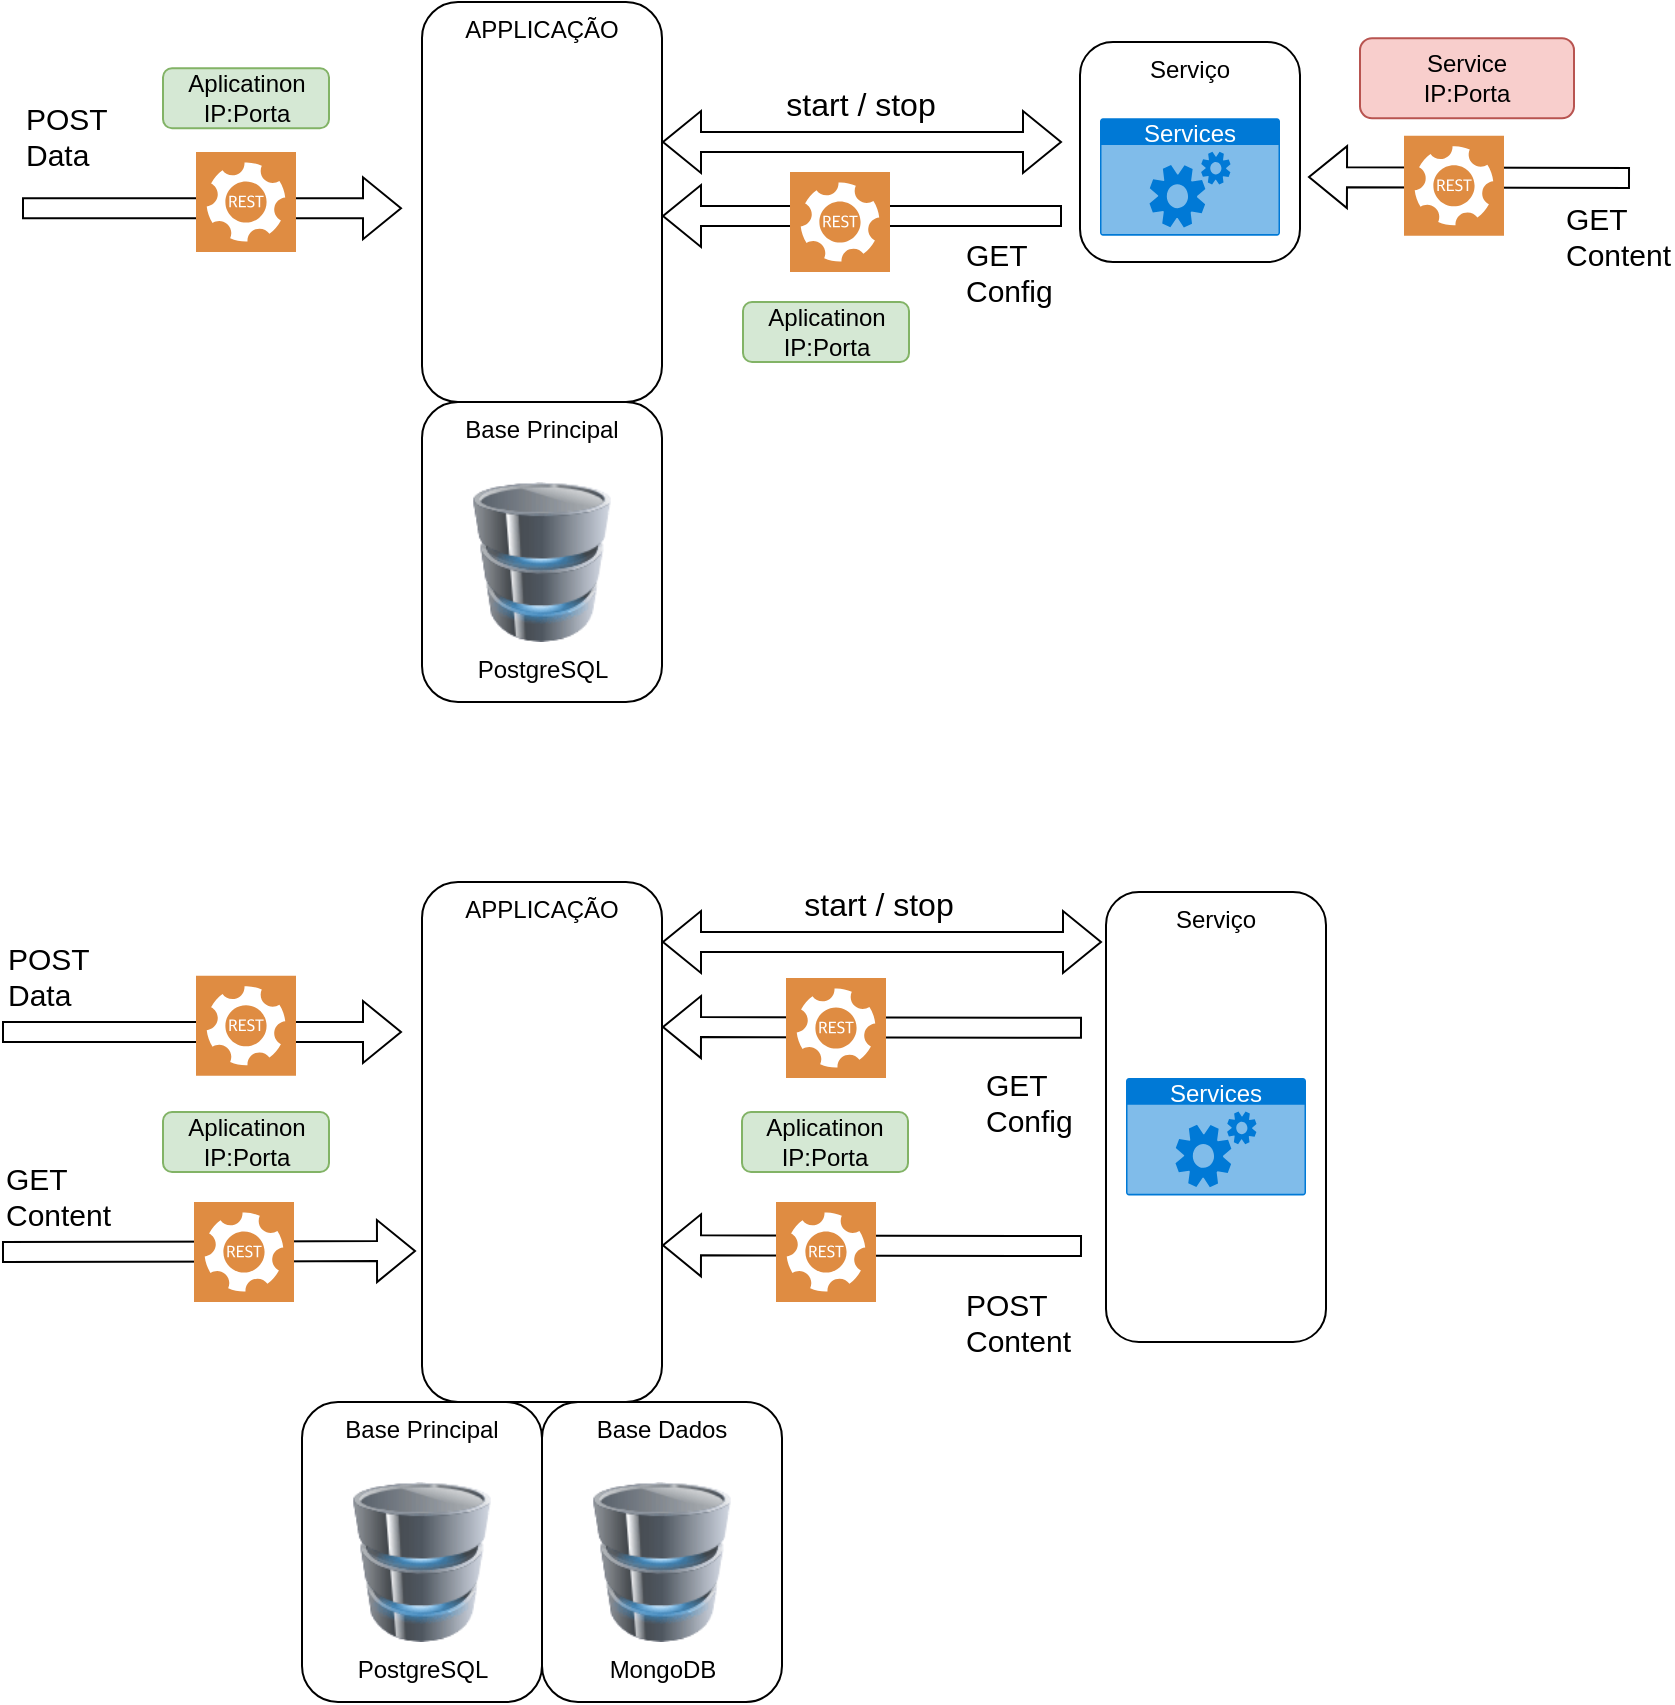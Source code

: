 <mxfile version="22.1.17" type="github" pages="2">
  <diagram name="Page-1" id="b33cb84f-bf7a-9ccf-f142-242d16432e5d">
    <mxGraphModel dx="994" dy="541" grid="1" gridSize="10" guides="1" tooltips="1" connect="1" arrows="1" fold="1" page="1" pageScale="1.5" pageWidth="1169" pageHeight="826" background="none" math="0" shadow="0">
      <root>
        <mxCell id="0" style=";html=1;" />
        <mxCell id="1" style=";html=1;" parent="0" />
        <mxCell id="yGwYDanE8HtUP1_G_n0Y-5" value="APPLICAÇÃO" style="rounded=1;whiteSpace=wrap;html=1;fillColor=none;align=center;horizontal=1;verticalAlign=top;" parent="1" vertex="1">
          <mxGeometry x="330" y="120" width="120" height="200" as="geometry" />
        </mxCell>
        <mxCell id="xzJKQIv7L2bxFtSu1d8E-39" value="APPLICAÇÃO" style="rounded=1;whiteSpace=wrap;html=1;fillColor=none;align=center;horizontal=1;verticalAlign=top;" parent="1" vertex="1">
          <mxGeometry x="330" y="560" width="120" height="260" as="geometry" />
        </mxCell>
        <mxCell id="xzJKQIv7L2bxFtSu1d8E-93" value="Serviço" style="rounded=1;whiteSpace=wrap;html=1;fillColor=none;align=center;horizontal=1;verticalAlign=top;" parent="1" vertex="1">
          <mxGeometry x="672" y="565" width="110" height="225" as="geometry" />
        </mxCell>
        <mxCell id="yGwYDanE8HtUP1_G_n0Y-1" value="PostgreSQL" style="image;html=1;image=img/lib/clip_art/computers/Database_128x128.png" parent="1" vertex="1">
          <mxGeometry x="350" y="360" width="80" height="80" as="geometry" />
        </mxCell>
        <mxCell id="yGwYDanE8HtUP1_G_n0Y-3" value="Base Principal" style="rounded=1;whiteSpace=wrap;html=1;fillColor=none;align=center;horizontal=1;verticalAlign=top;" parent="1" vertex="1">
          <mxGeometry x="330" y="320" width="120" height="150" as="geometry" />
        </mxCell>
        <mxCell id="yGwYDanE8HtUP1_G_n0Y-4" value="" style="shape=image;html=1;verticalAlign=top;verticalLabelPosition=bottom;labelBackgroundColor=#ffffff;imageAspect=0;aspect=fixed;image=https://cdn2.iconfinder.com/data/icons/boxicons-logos/24/bxl-django-128.png" parent="1" vertex="1">
          <mxGeometry x="345" y="185" width="85" height="85" as="geometry" />
        </mxCell>
        <mxCell id="yGwYDanE8HtUP1_G_n0Y-6" value="Services" style="html=1;whiteSpace=wrap;strokeColor=none;fillColor=#0079D6;labelPosition=center;verticalLabelPosition=middle;verticalAlign=top;align=center;fontSize=12;outlineConnect=0;spacingTop=-6;fontColor=#FFFFFF;sketch=0;shape=mxgraph.sitemap.services;" parent="1" vertex="1">
          <mxGeometry x="669" y="178.13" width="90" height="58.75" as="geometry" />
        </mxCell>
        <mxCell id="xzJKQIv7L2bxFtSu1d8E-22" value="" style="shape=flexArrow;endArrow=classic;startArrow=classic;html=1;rounded=0;" parent="1" edge="1">
          <mxGeometry width="100" height="100" relative="1" as="geometry">
            <mxPoint x="450" y="190" as="sourcePoint" />
            <mxPoint x="650" y="190" as="targetPoint" />
          </mxGeometry>
        </mxCell>
        <mxCell id="xzJKQIv7L2bxFtSu1d8E-23" value="start / stop" style="edgeLabel;html=1;align=center;verticalAlign=middle;resizable=0;points=[];fontSize=16;" parent="xzJKQIv7L2bxFtSu1d8E-22" vertex="1" connectable="0">
          <mxGeometry x="-0.016" y="-2" relative="1" as="geometry">
            <mxPoint y="-21" as="offset" />
          </mxGeometry>
        </mxCell>
        <mxCell id="xzJKQIv7L2bxFtSu1d8E-36" value="PostgreSQL" style="image;html=1;image=img/lib/clip_art/computers/Database_128x128.png" parent="1" vertex="1">
          <mxGeometry x="290" y="860" width="80" height="80" as="geometry" />
        </mxCell>
        <mxCell id="xzJKQIv7L2bxFtSu1d8E-37" value="Base Principal" style="rounded=1;whiteSpace=wrap;html=1;fillColor=none;align=center;horizontal=1;verticalAlign=top;" parent="1" vertex="1">
          <mxGeometry x="270" y="820" width="120" height="150" as="geometry" />
        </mxCell>
        <mxCell id="xzJKQIv7L2bxFtSu1d8E-38" value="" style="shape=image;html=1;verticalAlign=top;verticalLabelPosition=bottom;labelBackgroundColor=#ffffff;imageAspect=0;aspect=fixed;image=https://cdn2.iconfinder.com/data/icons/boxicons-logos/24/bxl-django-128.png" parent="1" vertex="1">
          <mxGeometry x="345" y="647.5" width="85" height="85" as="geometry" />
        </mxCell>
        <mxCell id="xzJKQIv7L2bxFtSu1d8E-56" value="" style="shape=flexArrow;endArrow=classic;html=1;rounded=0;" parent="1" edge="1">
          <mxGeometry width="50" height="50" relative="1" as="geometry">
            <mxPoint x="130" y="223.13" as="sourcePoint" />
            <mxPoint x="320" y="223.13" as="targetPoint" />
          </mxGeometry>
        </mxCell>
        <mxCell id="xzJKQIv7L2bxFtSu1d8E-57" value="POST &lt;br&gt;Data" style="edgeLabel;html=1;align=left;verticalAlign=middle;resizable=0;points=[];fontSize=15;" parent="xzJKQIv7L2bxFtSu1d8E-56" vertex="1" connectable="0">
          <mxGeometry x="-0.556" y="7" relative="1" as="geometry">
            <mxPoint x="-42" y="-29" as="offset" />
          </mxGeometry>
        </mxCell>
        <mxCell id="xzJKQIv7L2bxFtSu1d8E-58" value="" style="sketch=0;pointerEvents=1;shadow=0;dashed=0;html=1;strokeColor=none;fillColor=#DF8C42;labelPosition=center;verticalLabelPosition=bottom;verticalAlign=top;align=center;outlineConnect=0;shape=mxgraph.veeam2.restful_api;" parent="1" vertex="1">
          <mxGeometry x="217" y="195" width="50" height="50" as="geometry" />
        </mxCell>
        <mxCell id="xzJKQIv7L2bxFtSu1d8E-61" value="" style="shape=flexArrow;endArrow=classic;html=1;rounded=0;" parent="1" edge="1">
          <mxGeometry width="50" height="50" relative="1" as="geometry">
            <mxPoint x="934" y="208" as="sourcePoint" />
            <mxPoint x="773" y="207.51" as="targetPoint" />
          </mxGeometry>
        </mxCell>
        <mxCell id="xzJKQIv7L2bxFtSu1d8E-62" value="GET &lt;br&gt;Content" style="edgeLabel;html=1;align=left;verticalAlign=middle;resizable=0;points=[];fontSize=15;" parent="xzJKQIv7L2bxFtSu1d8E-61" vertex="1" connectable="0">
          <mxGeometry x="-0.556" y="7" relative="1" as="geometry">
            <mxPoint x="2" y="22" as="offset" />
          </mxGeometry>
        </mxCell>
        <mxCell id="xzJKQIv7L2bxFtSu1d8E-63" value="" style="sketch=0;pointerEvents=1;shadow=0;dashed=0;html=1;strokeColor=none;fillColor=#DF8C42;labelPosition=center;verticalLabelPosition=bottom;verticalAlign=top;align=center;outlineConnect=0;shape=mxgraph.veeam2.restful_api;" parent="1" vertex="1">
          <mxGeometry x="821" y="186.88" width="50" height="50" as="geometry" />
        </mxCell>
        <mxCell id="xzJKQIv7L2bxFtSu1d8E-67" value="MongoDB" style="image;html=1;image=img/lib/clip_art/computers/Database_128x128.png" parent="1" vertex="1">
          <mxGeometry x="410" y="860" width="80" height="80" as="geometry" />
        </mxCell>
        <mxCell id="xzJKQIv7L2bxFtSu1d8E-68" value="Base Dados" style="rounded=1;whiteSpace=wrap;html=1;fillColor=none;align=center;horizontal=1;verticalAlign=top;" parent="1" vertex="1">
          <mxGeometry x="390" y="820" width="120" height="150" as="geometry" />
        </mxCell>
        <mxCell id="xzJKQIv7L2bxFtSu1d8E-70" value="Service&lt;br&gt;IP:Porta" style="rounded=1;whiteSpace=wrap;html=1;fillColor=#f8cecc;strokeColor=#b85450;" parent="1" vertex="1">
          <mxGeometry x="799" y="138.13" width="107" height="40" as="geometry" />
        </mxCell>
        <mxCell id="xzJKQIv7L2bxFtSu1d8E-75" value="Services" style="html=1;whiteSpace=wrap;strokeColor=none;fillColor=#0079D6;labelPosition=center;verticalLabelPosition=middle;verticalAlign=top;align=center;fontSize=12;outlineConnect=0;spacingTop=-6;fontColor=#FFFFFF;sketch=0;shape=mxgraph.sitemap.services;" parent="1" vertex="1">
          <mxGeometry x="682" y="658" width="90" height="58.75" as="geometry" />
        </mxCell>
        <mxCell id="xzJKQIv7L2bxFtSu1d8E-76" value="" style="shape=flexArrow;endArrow=classic;startArrow=classic;html=1;rounded=0;" parent="1" edge="1">
          <mxGeometry width="100" height="100" relative="1" as="geometry">
            <mxPoint x="450" y="590" as="sourcePoint" />
            <mxPoint x="670" y="590" as="targetPoint" />
          </mxGeometry>
        </mxCell>
        <mxCell id="xzJKQIv7L2bxFtSu1d8E-77" value="start / stop" style="edgeLabel;html=1;align=center;verticalAlign=middle;resizable=0;points=[];fontSize=16;" parent="xzJKQIv7L2bxFtSu1d8E-76" vertex="1" connectable="0">
          <mxGeometry x="-0.016" y="-2" relative="1" as="geometry">
            <mxPoint y="-21" as="offset" />
          </mxGeometry>
        </mxCell>
        <mxCell id="xzJKQIv7L2bxFtSu1d8E-81" value="" style="shape=flexArrow;endArrow=classic;html=1;rounded=0;" parent="1" edge="1">
          <mxGeometry width="50" height="50" relative="1" as="geometry">
            <mxPoint x="660" y="742" as="sourcePoint" />
            <mxPoint x="450" y="741.63" as="targetPoint" />
          </mxGeometry>
        </mxCell>
        <mxCell id="xzJKQIv7L2bxFtSu1d8E-82" value="POST &lt;br&gt;Content" style="edgeLabel;html=1;align=left;verticalAlign=middle;resizable=0;points=[];fontSize=15;" parent="xzJKQIv7L2bxFtSu1d8E-81" vertex="1" connectable="0">
          <mxGeometry x="-0.556" y="7" relative="1" as="geometry">
            <mxPoint x="-13" y="31" as="offset" />
          </mxGeometry>
        </mxCell>
        <mxCell id="xzJKQIv7L2bxFtSu1d8E-83" value="" style="sketch=0;pointerEvents=1;shadow=0;dashed=0;html=1;strokeColor=none;fillColor=#DF8C42;labelPosition=center;verticalLabelPosition=bottom;verticalAlign=top;align=center;outlineConnect=0;shape=mxgraph.veeam2.restful_api;" parent="1" vertex="1">
          <mxGeometry x="507" y="720" width="50" height="50" as="geometry" />
        </mxCell>
        <mxCell id="xzJKQIv7L2bxFtSu1d8E-85" value="Aplicatinon&lt;br&gt;IP:Porta" style="rounded=1;whiteSpace=wrap;html=1;fillColor=#d5e8d4;strokeColor=#82b366;" parent="1" vertex="1">
          <mxGeometry x="490" y="675" width="83" height="30" as="geometry" />
        </mxCell>
        <mxCell id="xzJKQIv7L2bxFtSu1d8E-88" value="Aplicatinon&lt;br&gt;IP:Porta" style="rounded=1;whiteSpace=wrap;html=1;fillColor=#d5e8d4;strokeColor=#82b366;" parent="1" vertex="1">
          <mxGeometry x="490.5" y="270" width="83" height="30" as="geometry" />
        </mxCell>
        <mxCell id="xzJKQIv7L2bxFtSu1d8E-89" value="Aplicatinon&lt;br&gt;IP:Porta" style="rounded=1;whiteSpace=wrap;html=1;fillColor=#d5e8d4;strokeColor=#82b366;" parent="1" vertex="1">
          <mxGeometry x="200.5" y="153.13" width="83" height="30" as="geometry" />
        </mxCell>
        <mxCell id="xzJKQIv7L2bxFtSu1d8E-92" value="Serviço" style="rounded=1;whiteSpace=wrap;html=1;fillColor=none;align=center;horizontal=1;verticalAlign=top;" parent="1" vertex="1">
          <mxGeometry x="659" y="140" width="110" height="110" as="geometry" />
        </mxCell>
        <mxCell id="xzJKQIv7L2bxFtSu1d8E-94" value="" style="shape=flexArrow;endArrow=classic;html=1;rounded=0;" parent="1" edge="1">
          <mxGeometry width="50" height="50" relative="1" as="geometry">
            <mxPoint x="120" y="635" as="sourcePoint" />
            <mxPoint x="320" y="635" as="targetPoint" />
          </mxGeometry>
        </mxCell>
        <mxCell id="xzJKQIv7L2bxFtSu1d8E-95" value="POST &lt;br&gt;Data" style="edgeLabel;html=1;align=left;verticalAlign=middle;resizable=0;points=[];fontSize=15;" parent="xzJKQIv7L2bxFtSu1d8E-94" vertex="1" connectable="0">
          <mxGeometry x="-0.556" y="7" relative="1" as="geometry">
            <mxPoint x="-44" y="-21" as="offset" />
          </mxGeometry>
        </mxCell>
        <mxCell id="xzJKQIv7L2bxFtSu1d8E-96" value="" style="sketch=0;pointerEvents=1;shadow=0;dashed=0;html=1;strokeColor=none;fillColor=#DF8C42;labelPosition=center;verticalLabelPosition=bottom;verticalAlign=top;align=center;outlineConnect=0;shape=mxgraph.veeam2.restful_api;" parent="1" vertex="1">
          <mxGeometry x="217" y="606.87" width="50" height="50" as="geometry" />
        </mxCell>
        <mxCell id="xzJKQIv7L2bxFtSu1d8E-97" value="Aplicatinon&lt;br&gt;IP:Porta" style="rounded=1;whiteSpace=wrap;html=1;fillColor=#d5e8d4;strokeColor=#82b366;" parent="1" vertex="1">
          <mxGeometry x="200.5" y="675" width="83" height="30" as="geometry" />
        </mxCell>
        <mxCell id="xzJKQIv7L2bxFtSu1d8E-101" value="" style="shape=flexArrow;endArrow=classic;html=1;rounded=0;" parent="1" edge="1">
          <mxGeometry width="50" height="50" relative="1" as="geometry">
            <mxPoint x="120" y="745" as="sourcePoint" />
            <mxPoint x="327" y="744.5" as="targetPoint" />
          </mxGeometry>
        </mxCell>
        <mxCell id="xzJKQIv7L2bxFtSu1d8E-102" value="GET &lt;br&gt;Content" style="edgeLabel;html=1;align=left;verticalAlign=middle;resizable=0;points=[];fontSize=15;" parent="xzJKQIv7L2bxFtSu1d8E-101" vertex="1" connectable="0">
          <mxGeometry x="-0.556" y="7" relative="1" as="geometry">
            <mxPoint x="-46" y="-21" as="offset" />
          </mxGeometry>
        </mxCell>
        <mxCell id="xzJKQIv7L2bxFtSu1d8E-103" value="" style="sketch=0;pointerEvents=1;shadow=0;dashed=0;html=1;strokeColor=none;fillColor=#DF8C42;labelPosition=center;verticalLabelPosition=bottom;verticalAlign=top;align=center;outlineConnect=0;shape=mxgraph.veeam2.restful_api;" parent="1" vertex="1">
          <mxGeometry x="216" y="720" width="50" height="50" as="geometry" />
        </mxCell>
        <mxCell id="SGWjNGokAmZoyOxIgbMm-1" value="" style="shape=flexArrow;endArrow=classic;html=1;rounded=0;" parent="1" edge="1">
          <mxGeometry width="50" height="50" relative="1" as="geometry">
            <mxPoint x="660" y="632.87" as="sourcePoint" />
            <mxPoint x="450" y="632.5" as="targetPoint" />
          </mxGeometry>
        </mxCell>
        <mxCell id="SGWjNGokAmZoyOxIgbMm-2" value="GET &lt;br&gt;Config" style="edgeLabel;html=1;align=left;verticalAlign=middle;resizable=0;points=[];fontSize=15;" parent="SGWjNGokAmZoyOxIgbMm-1" vertex="1" connectable="0">
          <mxGeometry x="-0.556" y="7" relative="1" as="geometry">
            <mxPoint x="-3" y="30" as="offset" />
          </mxGeometry>
        </mxCell>
        <mxCell id="xzJKQIv7L2bxFtSu1d8E-80" value="" style="sketch=0;pointerEvents=1;shadow=0;dashed=0;html=1;strokeColor=none;fillColor=#DF8C42;labelPosition=center;verticalLabelPosition=bottom;verticalAlign=top;align=center;outlineConnect=0;shape=mxgraph.veeam2.restful_api;" parent="1" vertex="1">
          <mxGeometry x="512" y="608" width="50" height="50" as="geometry" />
        </mxCell>
        <mxCell id="SGWjNGokAmZoyOxIgbMm-8" value="" style="shape=flexArrow;endArrow=classic;html=1;rounded=0;" parent="1" edge="1">
          <mxGeometry width="50" height="50" relative="1" as="geometry">
            <mxPoint x="650" y="227" as="sourcePoint" />
            <mxPoint x="450" y="227" as="targetPoint" />
          </mxGeometry>
        </mxCell>
        <mxCell id="SGWjNGokAmZoyOxIgbMm-9" value="GET &lt;br&gt;Config" style="edgeLabel;html=1;align=left;verticalAlign=middle;resizable=0;points=[];fontSize=15;" parent="SGWjNGokAmZoyOxIgbMm-8" vertex="1" connectable="0">
          <mxGeometry x="-0.556" y="7" relative="1" as="geometry">
            <mxPoint x="-6" y="21" as="offset" />
          </mxGeometry>
        </mxCell>
        <mxCell id="SGWjNGokAmZoyOxIgbMm-10" value="" style="sketch=0;pointerEvents=1;shadow=0;dashed=0;html=1;strokeColor=none;fillColor=#DF8C42;labelPosition=center;verticalLabelPosition=bottom;verticalAlign=top;align=center;outlineConnect=0;shape=mxgraph.veeam2.restful_api;" parent="1" vertex="1">
          <mxGeometry x="514" y="205" width="50" height="50" as="geometry" />
        </mxCell>
      </root>
    </mxGraphModel>
  </diagram>
  <diagram id="8Pc_DQWhnyvOTGQ72I4i" name="Página-2">
    <mxGraphModel dx="2485" dy="2522" grid="1" gridSize="10" guides="1" tooltips="1" connect="1" arrows="1" fold="1" page="1" pageScale="1" pageWidth="827" pageHeight="1169" math="0" shadow="0">
      <root>
        <mxCell id="0" />
        <mxCell id="1" parent="0" />
        <mxCell id="p83qJGNsZK0hGPDMXD8O-3" value="Base Principal&lt;br&gt;Tenants" style="rounded=1;whiteSpace=wrap;html=1;fillColor=none;align=center;horizontal=1;verticalAlign=top;" parent="1" vertex="1">
          <mxGeometry x="300" y="80" width="114" height="640" as="geometry" />
        </mxCell>
        <mxCell id="p83qJGNsZK0hGPDMXD8O-1" value="APPLICAÇÃO&lt;br&gt;&lt;br&gt;&lt;br&gt;MULTI TENANTS" style="rounded=1;whiteSpace=wrap;html=1;fillColor=none;align=center;horizontal=1;verticalAlign=top;" parent="1" vertex="1">
          <mxGeometry x="179" y="80" width="120" height="190" as="geometry" />
        </mxCell>
        <mxCell id="p83qJGNsZK0hGPDMXD8O-2" value="PostgreSQL" style="image;html=1;image=img/lib/clip_art/computers/Database_128x128.png" parent="1" vertex="1">
          <mxGeometry x="317" y="150" width="80" height="80" as="geometry" />
        </mxCell>
        <mxCell id="p83qJGNsZK0hGPDMXD8O-4" value="" style="shape=image;html=1;verticalAlign=top;verticalLabelPosition=bottom;labelBackgroundColor=#ffffff;imageAspect=0;aspect=fixed;image=https://cdn2.iconfinder.com/data/icons/boxicons-logos/24/bxl-django-128.png" parent="1" vertex="1">
          <mxGeometry x="196.5" y="160" width="85" height="85" as="geometry" />
        </mxCell>
        <mxCell id="p83qJGNsZK0hGPDMXD8O-13" value="APPLICAÇÃO&lt;br&gt;ON PREMISSE&lt;br&gt;&lt;br&gt;MULTI DATABASE" style="rounded=1;whiteSpace=wrap;html=1;fillColor=none;align=center;horizontal=1;verticalAlign=top;" parent="1" vertex="1">
          <mxGeometry x="600" y="80" width="120" height="280" as="geometry" />
        </mxCell>
        <mxCell id="p83qJGNsZK0hGPDMXD8O-15" value="" style="shape=image;html=1;verticalAlign=top;verticalLabelPosition=bottom;labelBackgroundColor=#ffffff;imageAspect=0;aspect=fixed;image=https://cdn2.iconfinder.com/data/icons/boxicons-logos/24/bxl-django-128.png" parent="1" vertex="1">
          <mxGeometry x="615" y="190" width="85" height="85" as="geometry" />
        </mxCell>
        <mxCell id="p83qJGNsZK0hGPDMXD8O-24" value="Base &lt;br&gt;On Premisse" style="rounded=1;whiteSpace=wrap;html=1;fillColor=none;align=center;horizontal=1;verticalAlign=top;" parent="1" vertex="1">
          <mxGeometry x="480" y="80" width="120" height="200" as="geometry" />
        </mxCell>
        <mxCell id="p83qJGNsZK0hGPDMXD8O-25" value="PostgreSQL" style="image;html=1;image=img/lib/clip_art/computers/Database_128x128.png" parent="1" vertex="1">
          <mxGeometry x="500" y="150" width="80" height="80" as="geometry" />
        </mxCell>
        <mxCell id="p83qJGNsZK0hGPDMXD8O-30" value="Base Principal&lt;br&gt;Tenant" style="rounded=1;whiteSpace=wrap;html=1;fillColor=none;align=center;horizontal=1;verticalAlign=top;" parent="1" vertex="1">
          <mxGeometry x="320" y="280" width="280" height="80" as="geometry" />
        </mxCell>
        <mxCell id="p83qJGNsZK0hGPDMXD8O-31" value="APPLICAÇÃO&lt;br&gt;ON PREMISSE&lt;br&gt;&lt;br&gt;MULTI DATABASE" style="rounded=1;whiteSpace=wrap;html=1;fillColor=none;align=center;horizontal=1;verticalAlign=top;" parent="1" vertex="1">
          <mxGeometry x="600" y="400" width="120" height="280" as="geometry" />
        </mxCell>
        <mxCell id="p83qJGNsZK0hGPDMXD8O-32" value="" style="shape=image;html=1;verticalAlign=top;verticalLabelPosition=bottom;labelBackgroundColor=#ffffff;imageAspect=0;aspect=fixed;image=https://cdn2.iconfinder.com/data/icons/boxicons-logos/24/bxl-django-128.png" parent="1" vertex="1">
          <mxGeometry x="615" y="510" width="85" height="85" as="geometry" />
        </mxCell>
        <mxCell id="p83qJGNsZK0hGPDMXD8O-33" value="Base &lt;br&gt;On Premisse" style="rounded=1;whiteSpace=wrap;html=1;fillColor=none;align=center;horizontal=1;verticalAlign=top;" parent="1" vertex="1">
          <mxGeometry x="480" y="400" width="120" height="200" as="geometry" />
        </mxCell>
        <mxCell id="p83qJGNsZK0hGPDMXD8O-34" value="PostgreSQL" style="image;html=1;image=img/lib/clip_art/computers/Database_128x128.png" parent="1" vertex="1">
          <mxGeometry x="500" y="480" width="80" height="80" as="geometry" />
        </mxCell>
        <mxCell id="p83qJGNsZK0hGPDMXD8O-36" value="Base Principal&lt;br&gt;Tenant" style="rounded=1;whiteSpace=wrap;html=1;fillColor=none;align=center;horizontal=1;verticalAlign=top;" parent="1" vertex="1">
          <mxGeometry x="320" y="600" width="280" height="80" as="geometry" />
        </mxCell>
        <mxCell id="x5e042wy6W8hICx6VRVr-1" value="Base Principal&lt;br&gt;Não Relacional" style="rounded=1;whiteSpace=wrap;html=1;fillColor=none;align=center;horizontal=1;verticalAlign=top;" parent="1" vertex="1">
          <mxGeometry x="1210" y="397.5" width="114" height="215" as="geometry" />
        </mxCell>
        <mxCell id="-KXHAGrwII6q6PSc9we4-7" style="edgeStyle=orthogonalEdgeStyle;rounded=0;orthogonalLoop=1;jettySize=auto;html=1;entryX=1;entryY=0.5;entryDx=0;entryDy=0;" edge="1" parent="1" source="x5e042wy6W8hICx6VRVr-2" target="x5e042wy6W8hICx6VRVr-1">
          <mxGeometry relative="1" as="geometry" />
        </mxCell>
        <mxCell id="x5e042wy6W8hICx6VRVr-2" value="APPLICAÇÃO&lt;br&gt;&lt;br&gt;&lt;br&gt;MULTI TENANTS&lt;br&gt;MULTI DATABASE" style="rounded=1;whiteSpace=wrap;html=1;fillColor=none;align=center;horizontal=1;verticalAlign=top;" parent="1" vertex="1">
          <mxGeometry x="1463" y="280" width="120" height="207.5" as="geometry" />
        </mxCell>
        <mxCell id="x5e042wy6W8hICx6VRVr-3" value="Dados&lt;br&gt;Relatórios&lt;br&gt;Log" style="image;html=1;image=img/lib/clip_art/computers/Database_128x128.png" parent="1" vertex="1">
          <mxGeometry x="1227" y="467.5" width="80" height="80" as="geometry" />
        </mxCell>
        <mxCell id="x5e042wy6W8hICx6VRVr-4" value="" style="shape=image;html=1;verticalAlign=top;verticalLabelPosition=bottom;labelBackgroundColor=#ffffff;imageAspect=0;aspect=fixed;image=https://cdn2.iconfinder.com/data/icons/boxicons-logos/24/bxl-django-128.png" parent="1" vertex="1">
          <mxGeometry x="1473" y="372.5" width="85" height="85" as="geometry" />
        </mxCell>
        <mxCell id="x5e042wy6W8hICx6VRVr-5" value="APPLICAÇÃO&lt;br&gt;ON PREMISSE&lt;br&gt;&lt;br&gt;" style="rounded=1;whiteSpace=wrap;html=1;fillColor=none;align=center;horizontal=1;verticalAlign=top;" parent="1" vertex="1">
          <mxGeometry x="2531.09" y="108.75" width="120" height="200" as="geometry" />
        </mxCell>
        <mxCell id="x5e042wy6W8hICx6VRVr-6" value="" style="shape=image;html=1;verticalAlign=top;verticalLabelPosition=bottom;labelBackgroundColor=#ffffff;imageAspect=0;aspect=fixed;image=https://cdn2.iconfinder.com/data/icons/boxicons-logos/24/bxl-django-128.png" parent="1" vertex="1">
          <mxGeometry x="2546.09" y="188.75" width="85" height="85" as="geometry" />
        </mxCell>
        <mxCell id="x5e042wy6W8hICx6VRVr-7" value="Base &lt;br&gt;On Premisse" style="rounded=1;whiteSpace=wrap;html=1;fillColor=none;align=center;horizontal=1;verticalAlign=top;" parent="1" vertex="1">
          <mxGeometry x="2651.09" y="108.75" width="120" height="200" as="geometry" />
        </mxCell>
        <mxCell id="x5e042wy6W8hICx6VRVr-8" value="PostgreSQL" style="image;html=1;image=img/lib/clip_art/computers/Database_128x128.png" parent="1" vertex="1">
          <mxGeometry x="2680" y="190" width="71.09" height="68.75" as="geometry" />
        </mxCell>
        <mxCell id="0EedL_bM8xkzpOnzYHcL-71" style="edgeStyle=orthogonalEdgeStyle;rounded=0;orthogonalLoop=1;jettySize=auto;html=1;exitX=0.5;exitY=1;exitDx=0;exitDy=0;entryX=0.5;entryY=0;entryDx=0;entryDy=0;" edge="1" parent="1" source="x5e042wy6W8hICx6VRVr-10" target="0EedL_bM8xkzpOnzYHcL-41">
          <mxGeometry relative="1" as="geometry" />
        </mxCell>
        <mxCell id="x5e042wy6W8hICx6VRVr-10" value="APPLICAÇÃO&lt;br&gt;ON PREMISSE&lt;br&gt;" style="rounded=1;whiteSpace=wrap;html=1;fillColor=none;align=center;horizontal=1;verticalAlign=top;" parent="1" vertex="1">
          <mxGeometry x="2554.13" y="575" width="120" height="200" as="geometry" />
        </mxCell>
        <mxCell id="x5e042wy6W8hICx6VRVr-11" value="" style="shape=image;html=1;verticalAlign=top;verticalLabelPosition=bottom;labelBackgroundColor=#ffffff;imageAspect=0;aspect=fixed;image=https://cdn2.iconfinder.com/data/icons/boxicons-logos/24/bxl-django-128.png" parent="1" vertex="1">
          <mxGeometry x="2569.13" y="665" width="85" height="85" as="geometry" />
        </mxCell>
        <mxCell id="x5e042wy6W8hICx6VRVr-12" value="Base &lt;br&gt;On Premisse" style="rounded=1;whiteSpace=wrap;html=1;fillColor=none;align=center;horizontal=1;verticalAlign=top;" parent="1" vertex="1">
          <mxGeometry x="2674.13" y="575" width="120" height="200" as="geometry" />
        </mxCell>
        <mxCell id="x5e042wy6W8hICx6VRVr-13" value="PostgreSQL" style="image;html=1;image=img/lib/clip_art/computers/Database_128x128.png" parent="1" vertex="1">
          <mxGeometry x="2694.13" y="655" width="80" height="80" as="geometry" />
        </mxCell>
        <mxCell id="0EedL_bM8xkzpOnzYHcL-108" style="edgeStyle=orthogonalEdgeStyle;rounded=0;orthogonalLoop=1;jettySize=auto;html=1;entryX=1;entryY=0.5;entryDx=0;entryDy=0;" edge="1" parent="1" source="x5e042wy6W8hICx6VRVr-15" target="x5e042wy6W8hICx6VRVr-2">
          <mxGeometry relative="1" as="geometry" />
        </mxCell>
        <mxCell id="x5e042wy6W8hICx6VRVr-15" value="" style="aspect=fixed;sketch=0;html=1;dashed=0;whitespace=wrap;fillColor=#2875E2;strokeColor=#ffffff;points=[[0.005,0.63,0],[0.1,0.2,0],[0.9,0.2,0],[0.5,0,0],[0.995,0.63,0],[0.72,0.99,0],[0.5,1,0],[0.28,0.99,0]];shape=mxgraph.kubernetes.icon2;kubernetesLabel=1;prIcon=api" parent="1" vertex="1">
          <mxGeometry x="2125.56" y="198.75" width="114.58" height="110" as="geometry" />
        </mxCell>
        <mxCell id="0EedL_bM8xkzpOnzYHcL-64" style="edgeStyle=orthogonalEdgeStyle;rounded=0;orthogonalLoop=1;jettySize=auto;html=1;entryX=1;entryY=0.5;entryDx=0;entryDy=0;" edge="1" parent="1" source="x5e042wy6W8hICx6VRVr-16" target="x5e042wy6W8hICx6VRVr-2">
          <mxGeometry relative="1" as="geometry" />
        </mxCell>
        <mxCell id="x5e042wy6W8hICx6VRVr-16" value="" style="aspect=fixed;sketch=0;html=1;dashed=0;whitespace=wrap;fillColor=#2875E2;strokeColor=#ffffff;points=[[0.005,0.63,0],[0.1,0.2,0],[0.9,0.2,0],[0.5,0,0],[0.995,0.63,0],[0.72,0.99,0],[0.5,1,0],[0.28,0.99,0]];shape=mxgraph.kubernetes.icon2;kubernetesLabel=1;prIcon=api;direction=east;" parent="1" vertex="1">
          <mxGeometry x="2132.37" y="454.26" width="105.7" height="101.48" as="geometry" />
        </mxCell>
        <mxCell id="x5e042wy6W8hICx6VRVr-31" value="Base Principal&lt;br&gt;Relacional &lt;br&gt;Multi Tenant Core" style="rounded=1;whiteSpace=wrap;html=1;fillColor=none;align=center;horizontal=1;verticalAlign=top;" parent="1" vertex="1">
          <mxGeometry x="1210" y="130" width="114" height="215" as="geometry" />
        </mxCell>
        <mxCell id="x5e042wy6W8hICx6VRVr-32" value="PostgreSQL" style="image;html=1;image=img/lib/clip_art/computers/Database_128x128.png" parent="1" vertex="1">
          <mxGeometry x="1227" y="197.5" width="76" height="82.5" as="geometry" />
        </mxCell>
        <mxCell id="x5e042wy6W8hICx6VRVr-33" value="Manager&amp;nbsp; [App Core]" style="text;html=1;align=center;verticalAlign=middle;resizable=0;points=[];autosize=1;strokeColor=none;fillColor=none;fontStyle=1" parent="1" vertex="1">
          <mxGeometry x="1453" y="217.5" width="140" height="30" as="geometry" />
        </mxCell>
        <mxCell id="x5e042wy6W8hICx6VRVr-34" value="&lt;b&gt;Shared Apps&lt;br&gt;&lt;/b&gt;-&amp;nbsp;&lt;br&gt;- Modbus&lt;br&gt;- Balance&lt;br&gt;- rest_framework" style="text;html=1;align=left;verticalAlign=middle;resizable=0;points=[];autosize=1;strokeColor=none;fillColor=none;" parent="1" vertex="1">
          <mxGeometry x="1453" y="612.5" width="110" height="90" as="geometry" />
        </mxCell>
        <mxCell id="-KXHAGrwII6q6PSc9we4-1" value="APPLICAÇÃO&lt;br&gt;&lt;br&gt;&lt;br&gt;TCP IP" style="rounded=1;whiteSpace=wrap;html=1;fillColor=none;align=center;horizontal=1;verticalAlign=top;" vertex="1" parent="1">
          <mxGeometry x="1227" y="800" width="120" height="105" as="geometry" />
        </mxCell>
        <mxCell id="-KXHAGrwII6q6PSc9we4-6" style="edgeStyle=orthogonalEdgeStyle;rounded=0;orthogonalLoop=1;jettySize=auto;html=1;entryX=1.033;entryY=0.613;entryDx=0;entryDy=0;entryPerimeter=0;" edge="1" parent="1" source="x5e042wy6W8hICx6VRVr-2" target="x5e042wy6W8hICx6VRVr-31">
          <mxGeometry relative="1" as="geometry">
            <Array as="points">
              <mxPoint x="1394" y="384" />
              <mxPoint x="1394" y="240" />
              <mxPoint x="1328" y="240" />
            </Array>
          </mxGeometry>
        </mxCell>
        <mxCell id="-KXHAGrwII6q6PSc9we4-9" value="APPLICAÇÃO&lt;br&gt;&lt;br&gt;&lt;br&gt;MODBUS" style="rounded=1;whiteSpace=wrap;html=1;fillColor=none;align=center;horizontal=1;verticalAlign=top;" vertex="1" parent="1">
          <mxGeometry x="1227" y="960" width="120" height="105" as="geometry" />
        </mxCell>
        <mxCell id="-KXHAGrwII6q6PSc9we4-13" value="APPLICAÇÃO&lt;br&gt;&lt;br&gt;&lt;br&gt;CAMERA" style="rounded=1;whiteSpace=wrap;html=1;fillColor=none;align=center;horizontal=1;verticalAlign=top;" vertex="1" parent="1">
          <mxGeometry x="1437" y="800" width="110" height="105" as="geometry" />
        </mxCell>
        <mxCell id="0EedL_bM8xkzpOnzYHcL-8" value="User" style="whiteSpace=wrap;html=1;aspect=fixed;" vertex="1" parent="1">
          <mxGeometry x="1937" y="960" width="261" height="261" as="geometry" />
        </mxCell>
        <mxCell id="0EedL_bM8xkzpOnzYHcL-12" value="APPLICAÇÃO&lt;br&gt;&lt;br&gt;&lt;br&gt;BALANÇA" style="rounded=1;whiteSpace=wrap;html=1;fillColor=none;align=center;horizontal=1;verticalAlign=top;" vertex="1" parent="1">
          <mxGeometry x="1437" y="960" width="110" height="105" as="geometry" />
        </mxCell>
        <mxCell id="0EedL_bM8xkzpOnzYHcL-22" style="edgeStyle=orthogonalEdgeStyle;rounded=0;orthogonalLoop=1;jettySize=auto;html=1;exitX=1;exitY=0.5;exitDx=0;exitDy=0;entryX=0;entryY=0.5;entryDx=0;entryDy=0;" edge="1" parent="1" target="x5e042wy6W8hICx6VRVr-31">
          <mxGeometry relative="1" as="geometry">
            <mxPoint x="1070" y="370" as="sourcePoint" />
          </mxGeometry>
        </mxCell>
        <mxCell id="0EedL_bM8xkzpOnzYHcL-23" style="edgeStyle=orthogonalEdgeStyle;rounded=0;orthogonalLoop=1;jettySize=auto;html=1;exitX=1;exitY=0.5;exitDx=0;exitDy=0;entryX=0;entryY=0.5;entryDx=0;entryDy=0;" edge="1" parent="1" target="x5e042wy6W8hICx6VRVr-1">
          <mxGeometry relative="1" as="geometry">
            <mxPoint x="1070" y="370" as="sourcePoint" />
          </mxGeometry>
        </mxCell>
        <mxCell id="0EedL_bM8xkzpOnzYHcL-27" value="Servidor SASS" style="whiteSpace=wrap;html=1;aspect=fixed;" vertex="1" parent="1">
          <mxGeometry x="900" y="288.75" width="168.75" height="168.75" as="geometry" />
        </mxCell>
        <mxCell id="0EedL_bM8xkzpOnzYHcL-70" style="edgeStyle=orthogonalEdgeStyle;rounded=0;orthogonalLoop=1;jettySize=auto;html=1;entryX=0.5;entryY=1;entryDx=0;entryDy=0;" edge="1" parent="1" source="0EedL_bM8xkzpOnzYHcL-41" target="x5e042wy6W8hICx6VRVr-10">
          <mxGeometry relative="1" as="geometry" />
        </mxCell>
        <mxCell id="0EedL_bM8xkzpOnzYHcL-41" value="User" style="whiteSpace=wrap;html=1;aspect=fixed;" vertex="1" parent="1">
          <mxGeometry x="2491.2" y="889.57" width="245.87" height="245.87" as="geometry" />
        </mxCell>
        <mxCell id="0EedL_bM8xkzpOnzYHcL-73" style="edgeStyle=orthogonalEdgeStyle;rounded=0;orthogonalLoop=1;jettySize=auto;html=1;entryX=1;entryY=0.5;entryDx=0;entryDy=0;" edge="1" parent="1" source="0EedL_bM8xkzpOnzYHcL-72" target="x5e042wy6W8hICx6VRVr-2">
          <mxGeometry relative="1" as="geometry" />
        </mxCell>
        <mxCell id="0EedL_bM8xkzpOnzYHcL-72" value="" style="aspect=fixed;sketch=0;html=1;dashed=0;whitespace=wrap;fillColor=#2875E2;strokeColor=#ffffff;points=[[0.005,0.63,0],[0.1,0.2,0],[0.9,0.2,0],[0.5,0,0],[0.995,0.63,0],[0.72,0.99,0],[0.5,1,0],[0.28,0.99,0]];shape=mxgraph.kubernetes.icon2;kubernetesLabel=1;prIcon=api;direction=east;" vertex="1" parent="1">
          <mxGeometry x="2130" y="727.5" width="108.07" height="103.75" as="geometry" />
        </mxCell>
        <mxCell id="0EedL_bM8xkzpOnzYHcL-74" style="edgeStyle=orthogonalEdgeStyle;rounded=0;orthogonalLoop=1;jettySize=auto;html=1;entryX=0.5;entryY=1;entryDx=0;entryDy=0;entryPerimeter=0;" edge="1" parent="1" source="0EedL_bM8xkzpOnzYHcL-8" target="0EedL_bM8xkzpOnzYHcL-72">
          <mxGeometry relative="1" as="geometry" />
        </mxCell>
        <mxCell id="0EedL_bM8xkzpOnzYHcL-75" style="edgeStyle=orthogonalEdgeStyle;rounded=0;orthogonalLoop=1;jettySize=auto;html=1;exitX=0;exitY=0.5;exitDx=0;exitDy=0;entryX=0.995;entryY=0.63;entryDx=0;entryDy=0;entryPerimeter=0;" edge="1" parent="1" source="x5e042wy6W8hICx6VRVr-10" target="x5e042wy6W8hICx6VRVr-16">
          <mxGeometry relative="1" as="geometry" />
        </mxCell>
        <mxCell id="0EedL_bM8xkzpOnzYHcL-76" style="edgeStyle=orthogonalEdgeStyle;rounded=0;orthogonalLoop=1;jettySize=auto;html=1;exitX=0;exitY=0.5;exitDx=0;exitDy=0;entryX=0.995;entryY=0.63;entryDx=0;entryDy=0;entryPerimeter=0;" edge="1" parent="1" source="x5e042wy6W8hICx6VRVr-5" target="x5e042wy6W8hICx6VRVr-15">
          <mxGeometry relative="1" as="geometry" />
        </mxCell>
        <mxCell id="0EedL_bM8xkzpOnzYHcL-81" value="APPLICAÇÃO&lt;br&gt;&lt;br&gt;&lt;br&gt;INTEGRAÇÃO REST" style="rounded=1;whiteSpace=wrap;html=1;fillColor=none;align=center;horizontal=1;verticalAlign=top;" vertex="1" parent="1">
          <mxGeometry x="1437" y="1116" width="110" height="105" as="geometry" />
        </mxCell>
        <mxCell id="0EedL_bM8xkzpOnzYHcL-85" style="edgeStyle=orthogonalEdgeStyle;rounded=0;orthogonalLoop=1;jettySize=auto;html=1;exitX=0;exitY=0.5;exitDx=0;exitDy=0;entryX=1;entryY=0.5;entryDx=0;entryDy=0;" edge="1" parent="1" source="0EedL_bM8xkzpOnzYHcL-86" target="0EedL_bM8xkzpOnzYHcL-91">
          <mxGeometry relative="1" as="geometry" />
        </mxCell>
        <mxCell id="0EedL_bM8xkzpOnzYHcL-86" value="APPLICAÇÃO&lt;br&gt;&lt;br&gt;&lt;br&gt;TCP IP" style="rounded=1;whiteSpace=wrap;html=1;fillColor=none;align=center;horizontal=1;verticalAlign=top;" vertex="1" parent="1">
          <mxGeometry x="3460" y="-132.5" width="120" height="105" as="geometry" />
        </mxCell>
        <mxCell id="0EedL_bM8xkzpOnzYHcL-87" style="edgeStyle=orthogonalEdgeStyle;rounded=0;orthogonalLoop=1;jettySize=auto;html=1;entryX=1;entryY=0.5;entryDx=0;entryDy=0;" edge="1" parent="1" source="0EedL_bM8xkzpOnzYHcL-88" target="0EedL_bM8xkzpOnzYHcL-92">
          <mxGeometry relative="1" as="geometry" />
        </mxCell>
        <mxCell id="0EedL_bM8xkzpOnzYHcL-88" value="APPLICAÇÃO&lt;br&gt;&lt;br&gt;&lt;br&gt;MODBUS" style="rounded=1;whiteSpace=wrap;html=1;fillColor=none;align=center;horizontal=1;verticalAlign=top;" vertex="1" parent="1">
          <mxGeometry x="3470" y="32.5" width="120" height="105" as="geometry" />
        </mxCell>
        <mxCell id="0EedL_bM8xkzpOnzYHcL-89" style="edgeStyle=orthogonalEdgeStyle;rounded=0;orthogonalLoop=1;jettySize=auto;html=1;entryX=1;entryY=0.5;entryDx=0;entryDy=0;" edge="1" parent="1" source="0EedL_bM8xkzpOnzYHcL-90" target="0EedL_bM8xkzpOnzYHcL-93">
          <mxGeometry relative="1" as="geometry" />
        </mxCell>
        <mxCell id="0EedL_bM8xkzpOnzYHcL-90" value="APPLICAÇÃO&lt;br&gt;&lt;br&gt;&lt;br&gt;CAMERAS" style="rounded=1;whiteSpace=wrap;html=1;fillColor=none;align=center;horizontal=1;verticalAlign=top;" vertex="1" parent="1">
          <mxGeometry x="3470" y="203.75" width="120" height="105" as="geometry" />
        </mxCell>
        <mxCell id="0EedL_bM8xkzpOnzYHcL-97" style="edgeStyle=orthogonalEdgeStyle;rounded=0;orthogonalLoop=1;jettySize=auto;html=1;entryX=1;entryY=0.5;entryDx=0;entryDy=0;" edge="1" parent="1" source="0EedL_bM8xkzpOnzYHcL-91" target="x5e042wy6W8hICx6VRVr-7">
          <mxGeometry relative="1" as="geometry" />
        </mxCell>
        <mxCell id="0EedL_bM8xkzpOnzYHcL-91" value="APPLICAÇÃO&lt;br&gt;&lt;br&gt;&lt;br&gt;CAMERA" style="rounded=1;whiteSpace=wrap;html=1;fillColor=none;align=center;horizontal=1;verticalAlign=top;" vertex="1" parent="1">
          <mxGeometry x="3200" y="-132.5" width="110" height="105" as="geometry" />
        </mxCell>
        <mxCell id="0EedL_bM8xkzpOnzYHcL-98" style="edgeStyle=orthogonalEdgeStyle;rounded=0;orthogonalLoop=1;jettySize=auto;html=1;entryX=1;entryY=0.5;entryDx=0;entryDy=0;" edge="1" parent="1" source="0EedL_bM8xkzpOnzYHcL-92" target="x5e042wy6W8hICx6VRVr-7">
          <mxGeometry relative="1" as="geometry" />
        </mxCell>
        <mxCell id="0EedL_bM8xkzpOnzYHcL-92" value="APPLICAÇÃO&lt;br&gt;&lt;br&gt;&lt;br&gt;CAMERA" style="rounded=1;whiteSpace=wrap;html=1;fillColor=none;align=center;horizontal=1;verticalAlign=top;" vertex="1" parent="1">
          <mxGeometry x="3200" y="32.5" width="110" height="105" as="geometry" />
        </mxCell>
        <mxCell id="0EedL_bM8xkzpOnzYHcL-99" style="edgeStyle=orthogonalEdgeStyle;rounded=0;orthogonalLoop=1;jettySize=auto;html=1;entryX=1;entryY=0.5;entryDx=0;entryDy=0;" edge="1" parent="1" source="0EedL_bM8xkzpOnzYHcL-93" target="x5e042wy6W8hICx6VRVr-7">
          <mxGeometry relative="1" as="geometry" />
        </mxCell>
        <mxCell id="0EedL_bM8xkzpOnzYHcL-93" value="APPLICAÇÃO&lt;br&gt;&lt;br&gt;&lt;br&gt;CAMERA" style="rounded=1;whiteSpace=wrap;html=1;fillColor=none;align=center;horizontal=1;verticalAlign=top;" vertex="1" parent="1">
          <mxGeometry x="3200" y="203.75" width="110" height="105" as="geometry" />
        </mxCell>
        <mxCell id="0EedL_bM8xkzpOnzYHcL-95" style="edgeStyle=orthogonalEdgeStyle;rounded=0;orthogonalLoop=1;jettySize=auto;html=1;entryX=1;entryY=0.5;entryDx=0;entryDy=0;" edge="1" parent="1" source="0EedL_bM8xkzpOnzYHcL-94" target="x5e042wy6W8hICx6VRVr-7">
          <mxGeometry relative="1" as="geometry" />
        </mxCell>
        <mxCell id="0EedL_bM8xkzpOnzYHcL-94" value="APPLICAÇÃO&lt;br&gt;&lt;br&gt;&lt;br&gt;INTEGRAÇÃO REST" style="rounded=1;whiteSpace=wrap;html=1;fillColor=none;align=center;horizontal=1;verticalAlign=top;" vertex="1" parent="1">
          <mxGeometry x="3200" y="-310" width="110" height="105" as="geometry" />
        </mxCell>
        <mxCell id="0EedL_bM8xkzpOnzYHcL-103" value="APPLICAÇÃO&lt;br&gt;&lt;br&gt;&lt;br&gt;TCP IP" style="rounded=1;whiteSpace=wrap;html=1;fillColor=none;align=center;horizontal=1;verticalAlign=top;" vertex="1" parent="1">
          <mxGeometry x="3150" y="646.87" width="120" height="105" as="geometry" />
        </mxCell>
        <mxCell id="0EedL_bM8xkzpOnzYHcL-104" value="APPLICAÇÃO&lt;br&gt;&lt;br&gt;&lt;br&gt;MODBUS" style="rounded=1;whiteSpace=wrap;html=1;fillColor=none;align=center;horizontal=1;verticalAlign=top;" vertex="1" parent="1">
          <mxGeometry x="3150" y="806.87" width="120" height="105" as="geometry" />
        </mxCell>
        <mxCell id="0EedL_bM8xkzpOnzYHcL-112" style="edgeStyle=orthogonalEdgeStyle;rounded=0;orthogonalLoop=1;jettySize=auto;html=1;entryX=1;entryY=0.5;entryDx=0;entryDy=0;" edge="1" parent="1" source="0EedL_bM8xkzpOnzYHcL-105" target="0EedL_bM8xkzpOnzYHcL-41">
          <mxGeometry relative="1" as="geometry" />
        </mxCell>
        <mxCell id="0EedL_bM8xkzpOnzYHcL-105" value="APPLICAÇÃO&lt;br&gt;&lt;br&gt;&lt;br&gt;CAMERA" style="rounded=1;whiteSpace=wrap;html=1;fillColor=none;align=center;horizontal=1;verticalAlign=top;" vertex="1" parent="1">
          <mxGeometry x="2990" y="644" width="110" height="105" as="geometry" />
        </mxCell>
        <mxCell id="0EedL_bM8xkzpOnzYHcL-113" style="edgeStyle=orthogonalEdgeStyle;rounded=0;orthogonalLoop=1;jettySize=auto;html=1;entryX=1;entryY=0.5;entryDx=0;entryDy=0;" edge="1" parent="1" source="0EedL_bM8xkzpOnzYHcL-106" target="0EedL_bM8xkzpOnzYHcL-41">
          <mxGeometry relative="1" as="geometry" />
        </mxCell>
        <mxCell id="0EedL_bM8xkzpOnzYHcL-106" value="APPLICAÇÃO&lt;br&gt;&lt;br&gt;&lt;br&gt;BALANÇA" style="rounded=1;whiteSpace=wrap;html=1;fillColor=none;align=center;horizontal=1;verticalAlign=top;" vertex="1" parent="1">
          <mxGeometry x="2990" y="804" width="110" height="105" as="geometry" />
        </mxCell>
        <mxCell id="0EedL_bM8xkzpOnzYHcL-114" style="edgeStyle=orthogonalEdgeStyle;rounded=0;orthogonalLoop=1;jettySize=auto;html=1;" edge="1" parent="1" source="0EedL_bM8xkzpOnzYHcL-107">
          <mxGeometry relative="1" as="geometry">
            <mxPoint x="2730" y="1012.5" as="targetPoint" />
          </mxGeometry>
        </mxCell>
        <mxCell id="0EedL_bM8xkzpOnzYHcL-107" value="APPLICAÇÃO&lt;br&gt;&lt;br&gt;&lt;br&gt;INTEGRAÇÃO REST" style="rounded=1;whiteSpace=wrap;html=1;fillColor=none;align=center;horizontal=1;verticalAlign=top;" vertex="1" parent="1">
          <mxGeometry x="2990" y="960" width="110" height="105" as="geometry" />
        </mxCell>
        <mxCell id="0EedL_bM8xkzpOnzYHcL-115" style="edgeStyle=orthogonalEdgeStyle;rounded=0;orthogonalLoop=1;jettySize=auto;html=1;entryX=1;entryY=0.5;entryDx=0;entryDy=0;" edge="1" parent="1" source="0EedL_bM8xkzpOnzYHcL-109" target="0EedL_bM8xkzpOnzYHcL-41">
          <mxGeometry relative="1" as="geometry" />
        </mxCell>
        <mxCell id="0EedL_bM8xkzpOnzYHcL-109" value="APPLICAÇÃO&lt;br&gt;&lt;br&gt;&lt;br&gt;AGENDAMENTO" style="rounded=1;whiteSpace=wrap;html=1;fillColor=none;align=center;horizontal=1;verticalAlign=top;" vertex="1" parent="1">
          <mxGeometry x="2990" y="495" width="110" height="105" as="geometry" />
        </mxCell>
        <mxCell id="0EedL_bM8xkzpOnzYHcL-118" style="edgeStyle=orthogonalEdgeStyle;rounded=0;orthogonalLoop=1;jettySize=auto;html=1;" edge="1" parent="1" source="0EedL_bM8xkzpOnzYHcL-116" target="0EedL_bM8xkzpOnzYHcL-41">
          <mxGeometry relative="1" as="geometry" />
        </mxCell>
        <mxCell id="0EedL_bM8xkzpOnzYHcL-116" value="APPLICAÇÃO&lt;br&gt;&lt;br&gt;&lt;br&gt;AGENDAMENTO" style="rounded=1;whiteSpace=wrap;html=1;fillColor=none;align=center;horizontal=1;verticalAlign=top;" vertex="1" parent="1">
          <mxGeometry x="2990" y="1116" width="110" height="105" as="geometry" />
        </mxCell>
      </root>
    </mxGraphModel>
  </diagram>
</mxfile>

